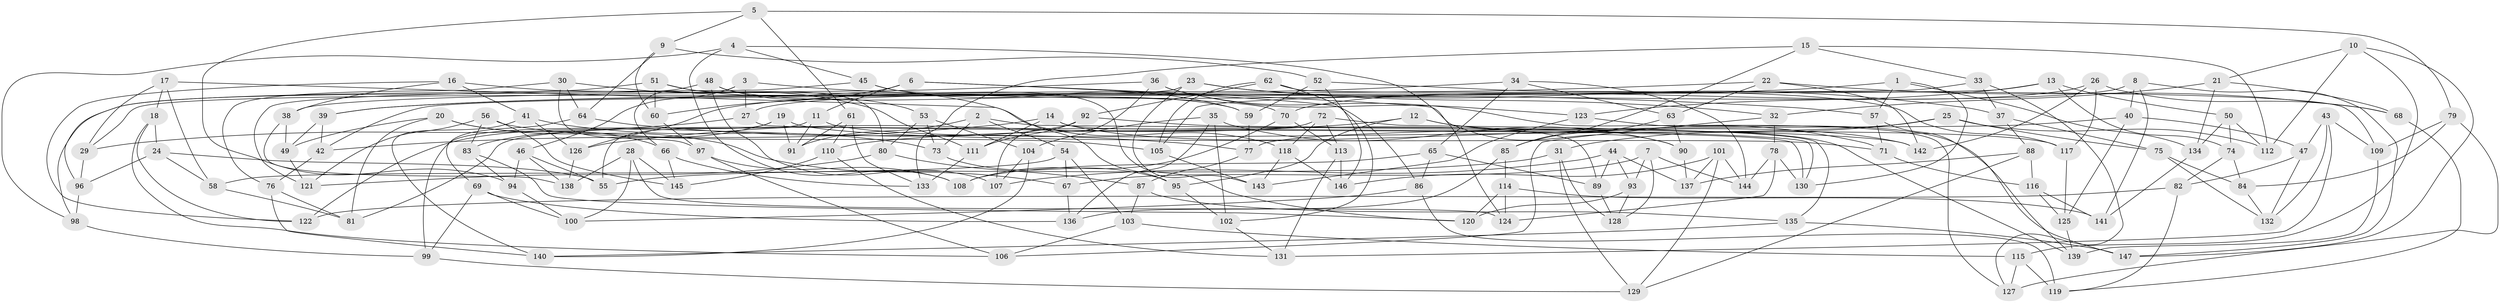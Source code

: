 // coarse degree distribution, {8: 0.11363636363636363, 6: 0.22727272727272727, 10: 0.022727272727272728, 4: 0.5568181818181818, 5: 0.06818181818181818, 12: 0.011363636363636364}
// Generated by graph-tools (version 1.1) at 2025/20/03/04/25 18:20:36]
// undirected, 147 vertices, 294 edges
graph export_dot {
graph [start="1"]
  node [color=gray90,style=filled];
  1;
  2;
  3;
  4;
  5;
  6;
  7;
  8;
  9;
  10;
  11;
  12;
  13;
  14;
  15;
  16;
  17;
  18;
  19;
  20;
  21;
  22;
  23;
  24;
  25;
  26;
  27;
  28;
  29;
  30;
  31;
  32;
  33;
  34;
  35;
  36;
  37;
  38;
  39;
  40;
  41;
  42;
  43;
  44;
  45;
  46;
  47;
  48;
  49;
  50;
  51;
  52;
  53;
  54;
  55;
  56;
  57;
  58;
  59;
  60;
  61;
  62;
  63;
  64;
  65;
  66;
  67;
  68;
  69;
  70;
  71;
  72;
  73;
  74;
  75;
  76;
  77;
  78;
  79;
  80;
  81;
  82;
  83;
  84;
  85;
  86;
  87;
  88;
  89;
  90;
  91;
  92;
  93;
  94;
  95;
  96;
  97;
  98;
  99;
  100;
  101;
  102;
  103;
  104;
  105;
  106;
  107;
  108;
  109;
  110;
  111;
  112;
  113;
  114;
  115;
  116;
  117;
  118;
  119;
  120;
  121;
  122;
  123;
  124;
  125;
  126;
  127;
  128;
  129;
  130;
  131;
  132;
  133;
  134;
  135;
  136;
  137;
  138;
  139;
  140;
  141;
  142;
  143;
  144;
  145;
  146;
  147;
  1 -- 57;
  1 -- 134;
  1 -- 130;
  1 -- 39;
  2 -- 54;
  2 -- 130;
  2 -- 91;
  2 -- 73;
  3 -- 46;
  3 -- 66;
  3 -- 27;
  3 -- 57;
  4 -- 108;
  4 -- 98;
  4 -- 45;
  4 -- 124;
  5 -- 9;
  5 -- 79;
  5 -- 61;
  5 -- 94;
  6 -- 90;
  6 -- 11;
  6 -- 60;
  6 -- 86;
  7 -- 93;
  7 -- 67;
  7 -- 128;
  7 -- 144;
  8 -- 40;
  8 -- 27;
  8 -- 141;
  8 -- 147;
  9 -- 60;
  9 -- 52;
  9 -- 64;
  10 -- 147;
  10 -- 112;
  10 -- 115;
  10 -- 21;
  11 -- 91;
  11 -- 99;
  11 -- 117;
  12 -- 126;
  12 -- 139;
  12 -- 71;
  12 -- 95;
  13 -- 123;
  13 -- 50;
  13 -- 42;
  13 -- 74;
  14 -- 42;
  14 -- 111;
  14 -- 142;
  14 -- 89;
  15 -- 85;
  15 -- 33;
  15 -- 112;
  15 -- 133;
  16 -- 70;
  16 -- 41;
  16 -- 122;
  16 -- 38;
  17 -- 29;
  17 -- 58;
  17 -- 118;
  17 -- 18;
  18 -- 106;
  18 -- 24;
  18 -- 122;
  19 -- 55;
  19 -- 83;
  19 -- 71;
  19 -- 91;
  20 -- 81;
  20 -- 49;
  20 -- 67;
  20 -- 66;
  21 -- 134;
  21 -- 68;
  21 -- 32;
  22 -- 68;
  22 -- 63;
  22 -- 39;
  22 -- 142;
  23 -- 37;
  23 -- 143;
  23 -- 29;
  23 -- 32;
  24 -- 55;
  24 -- 96;
  24 -- 58;
  25 -- 112;
  25 -- 31;
  25 -- 75;
  25 -- 110;
  26 -- 142;
  26 -- 70;
  26 -- 68;
  26 -- 117;
  27 -- 29;
  27 -- 130;
  28 -- 124;
  28 -- 145;
  28 -- 100;
  28 -- 138;
  29 -- 96;
  30 -- 111;
  30 -- 97;
  30 -- 64;
  30 -- 76;
  31 -- 55;
  31 -- 128;
  31 -- 129;
  32 -- 78;
  32 -- 106;
  33 -- 127;
  33 -- 37;
  33 -- 105;
  34 -- 65;
  34 -- 144;
  34 -- 126;
  34 -- 63;
  35 -- 136;
  35 -- 104;
  35 -- 90;
  35 -- 102;
  36 -- 127;
  36 -- 123;
  36 -- 107;
  36 -- 38;
  37 -- 75;
  37 -- 88;
  38 -- 49;
  38 -- 138;
  39 -- 49;
  39 -- 42;
  40 -- 77;
  40 -- 47;
  40 -- 125;
  41 -- 73;
  41 -- 140;
  41 -- 126;
  42 -- 76;
  43 -- 131;
  43 -- 132;
  43 -- 47;
  43 -- 109;
  44 -- 89;
  44 -- 107;
  44 -- 93;
  44 -- 137;
  45 -- 121;
  45 -- 120;
  45 -- 59;
  46 -- 138;
  46 -- 55;
  46 -- 94;
  47 -- 82;
  47 -- 132;
  48 -- 98;
  48 -- 53;
  48 -- 59;
  48 -- 107;
  49 -- 121;
  50 -- 74;
  50 -- 112;
  50 -- 134;
  51 -- 96;
  51 -- 95;
  51 -- 60;
  51 -- 80;
  52 -- 117;
  52 -- 59;
  52 -- 146;
  53 -- 104;
  53 -- 80;
  53 -- 73;
  54 -- 103;
  54 -- 67;
  54 -- 58;
  56 -- 121;
  56 -- 83;
  56 -- 145;
  56 -- 105;
  57 -- 139;
  57 -- 71;
  58 -- 81;
  59 -- 77;
  60 -- 97;
  61 -- 91;
  61 -- 110;
  61 -- 133;
  62 -- 105;
  62 -- 102;
  62 -- 109;
  62 -- 92;
  63 -- 90;
  63 -- 85;
  64 -- 77;
  64 -- 69;
  65 -- 108;
  65 -- 86;
  65 -- 89;
  66 -- 145;
  66 -- 133;
  67 -- 136;
  68 -- 119;
  69 -- 99;
  69 -- 136;
  69 -- 100;
  70 -- 108;
  70 -- 113;
  71 -- 116;
  72 -- 113;
  72 -- 81;
  72 -- 118;
  72 -- 135;
  73 -- 95;
  74 -- 82;
  74 -- 84;
  75 -- 132;
  75 -- 84;
  76 -- 81;
  76 -- 140;
  77 -- 87;
  78 -- 144;
  78 -- 124;
  78 -- 130;
  79 -- 127;
  79 -- 109;
  79 -- 84;
  80 -- 87;
  80 -- 121;
  82 -- 122;
  82 -- 119;
  83 -- 120;
  83 -- 94;
  84 -- 132;
  85 -- 114;
  85 -- 136;
  86 -- 100;
  86 -- 119;
  87 -- 135;
  87 -- 103;
  88 -- 129;
  88 -- 137;
  88 -- 116;
  89 -- 128;
  90 -- 137;
  92 -- 122;
  92 -- 142;
  92 -- 111;
  93 -- 120;
  93 -- 128;
  94 -- 100;
  95 -- 102;
  96 -- 98;
  97 -- 108;
  97 -- 106;
  98 -- 99;
  99 -- 129;
  101 -- 144;
  101 -- 146;
  101 -- 137;
  101 -- 129;
  102 -- 131;
  103 -- 115;
  103 -- 106;
  104 -- 107;
  104 -- 140;
  105 -- 143;
  109 -- 139;
  110 -- 131;
  110 -- 145;
  111 -- 133;
  113 -- 131;
  113 -- 146;
  114 -- 124;
  114 -- 141;
  114 -- 120;
  115 -- 127;
  115 -- 119;
  116 -- 141;
  116 -- 125;
  117 -- 125;
  118 -- 143;
  118 -- 146;
  123 -- 147;
  123 -- 143;
  125 -- 139;
  126 -- 138;
  134 -- 141;
  135 -- 147;
  135 -- 140;
}
